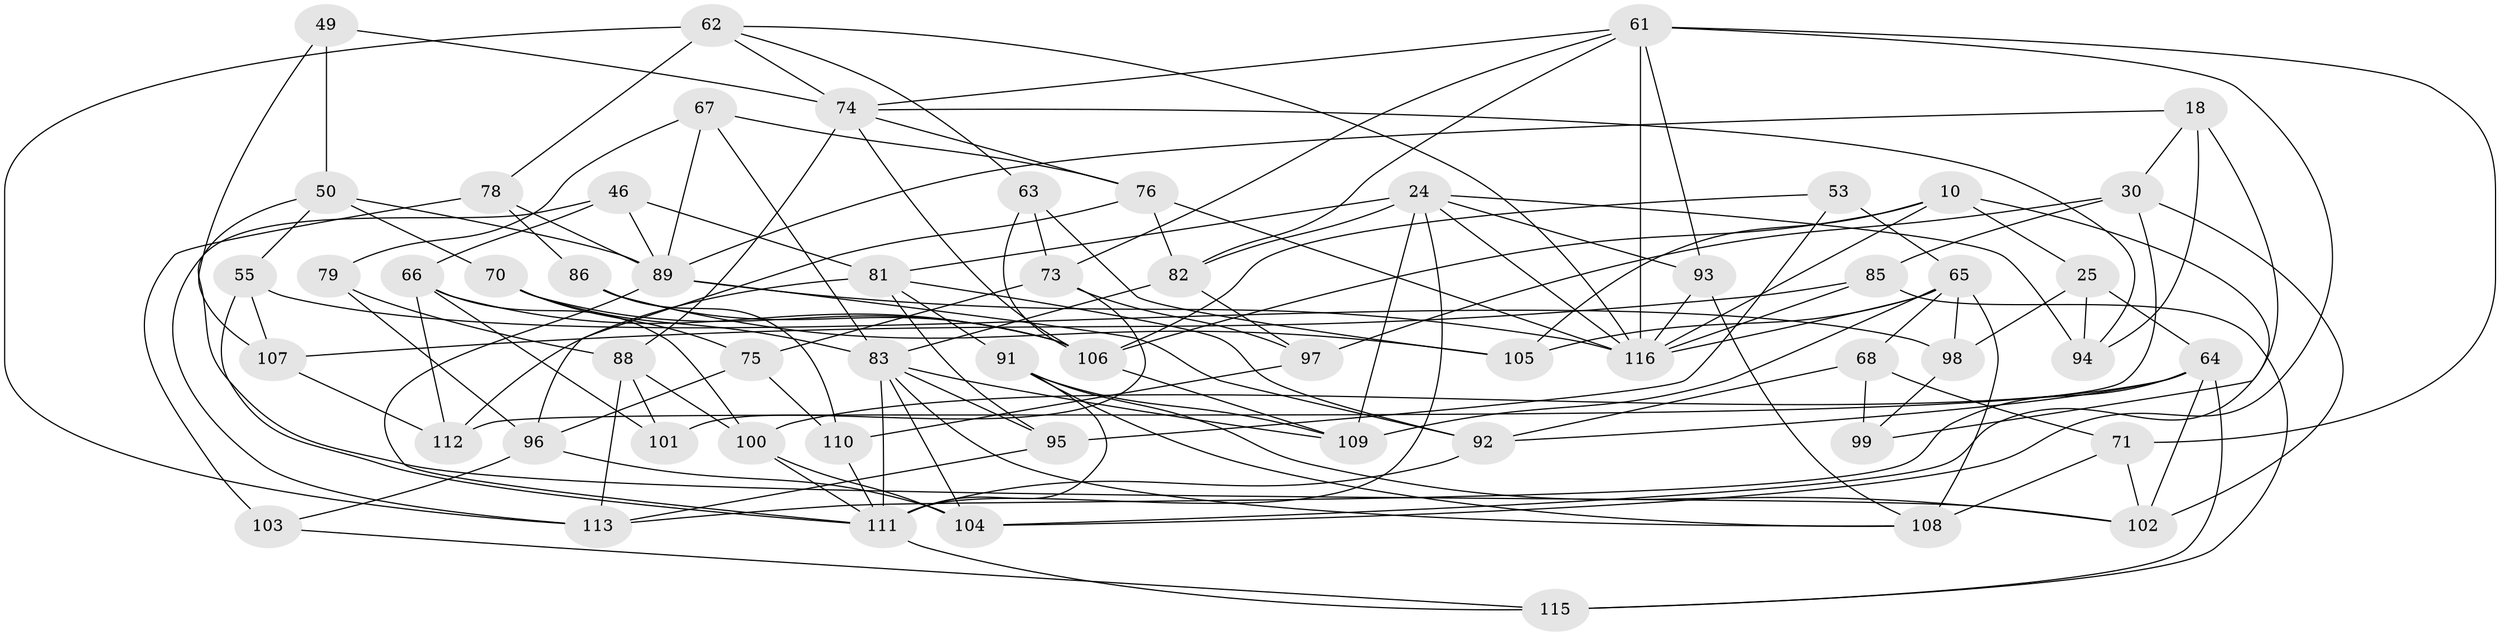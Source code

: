 // original degree distribution, {4: 1.0}
// Generated by graph-tools (version 1.1) at 2025/56/03/09/25 04:56:40]
// undirected, 58 vertices, 141 edges
graph export_dot {
graph [start="1"]
  node [color=gray90,style=filled];
  10 [super="+6"];
  18 [super="+3"];
  24 [super="+9+23"];
  25 [super="+21"];
  30 [super="+15"];
  46;
  49;
  50 [super="+2"];
  53;
  55;
  61 [super="+8+37"];
  62 [super="+38"];
  63;
  64 [super="+22+45"];
  65 [super="+34+47"];
  66 [super="+31"];
  67;
  68;
  70;
  71;
  73 [super="+5"];
  74 [super="+1+36"];
  75;
  76 [super="+41"];
  78 [super="+56"];
  79;
  81 [super="+32+72"];
  82 [super="+54"];
  83 [super="+17+58"];
  85;
  86;
  88 [super="+57+77"];
  89 [super="+13+29+39"];
  91 [super="+42"];
  92 [super="+35"];
  93;
  94 [super="+27"];
  95;
  96 [super="+4"];
  97;
  98;
  99;
  100 [super="+52"];
  101;
  102 [super="+90"];
  103;
  104 [super="+84"];
  105;
  106 [super="+59"];
  107;
  108 [super="+69"];
  109 [super="+51"];
  110;
  111 [super="+60+80"];
  112 [super="+11"];
  113 [super="+44"];
  115;
  116 [super="+12+87+114"];
  10 -- 25 [weight=2];
  10 -- 105;
  10 -- 116;
  10 -- 106;
  10 -- 104;
  18 -- 99 [weight=2];
  18 -- 94 [weight=2];
  18 -- 30;
  18 -- 89;
  24 -- 93;
  24 -- 82 [weight=2];
  24 -- 94;
  24 -- 109 [weight=2];
  24 -- 111 [weight=3];
  24 -- 116;
  24 -- 81 [weight=2];
  25 -- 64;
  25 -- 94 [weight=2];
  25 -- 98;
  30 -- 102;
  30 -- 85;
  30 -- 112 [weight=2];
  30 -- 97;
  46 -- 113;
  46 -- 66;
  46 -- 89;
  46 -- 81;
  49 -- 107;
  49 -- 50 [weight=2];
  49 -- 74;
  50 -- 55;
  50 -- 89;
  50 -- 70;
  50 -- 102;
  53 -- 95;
  53 -- 106;
  53 -- 65 [weight=2];
  55 -- 107;
  55 -- 98;
  55 -- 111;
  61 -- 82;
  61 -- 74;
  61 -- 73;
  61 -- 71;
  61 -- 104;
  61 -- 93;
  61 -- 116 [weight=2];
  62 -- 113 [weight=2];
  62 -- 78;
  62 -- 74;
  62 -- 63;
  62 -- 116;
  63 -- 73;
  63 -- 105;
  63 -- 106;
  64 -- 102 [weight=2];
  64 -- 115;
  64 -- 92;
  64 -- 113 [weight=2];
  64 -- 100;
  65 -- 116 [weight=2];
  65 -- 109 [weight=3];
  65 -- 108 [weight=2];
  65 -- 98;
  65 -- 68;
  65 -- 105;
  66 -- 100;
  66 -- 112 [weight=2];
  66 -- 101;
  66 -- 106;
  67 -- 79;
  67 -- 89;
  67 -- 83;
  67 -- 76;
  68 -- 99;
  68 -- 71;
  68 -- 92;
  70 -- 75;
  70 -- 106;
  70 -- 83;
  71 -- 102;
  71 -- 108;
  73 -- 101 [weight=2];
  73 -- 75;
  73 -- 97;
  74 -- 94;
  74 -- 76;
  74 -- 88 [weight=2];
  74 -- 106;
  75 -- 110;
  75 -- 96;
  76 -- 96;
  76 -- 116 [weight=2];
  76 -- 82;
  78 -- 89 [weight=2];
  78 -- 103 [weight=2];
  78 -- 86;
  79 -- 96 [weight=2];
  79 -- 88;
  81 -- 95;
  81 -- 112;
  81 -- 91 [weight=2];
  81 -- 92;
  82 -- 97;
  82 -- 83;
  83 -- 108;
  83 -- 95;
  83 -- 104;
  83 -- 109;
  83 -- 111;
  85 -- 107;
  85 -- 115;
  85 -- 116;
  86 -- 110;
  86 -- 105;
  86 -- 106;
  88 -- 101;
  88 -- 113 [weight=2];
  88 -- 100 [weight=2];
  89 -- 92 [weight=2];
  89 -- 111;
  89 -- 116;
  91 -- 111;
  91 -- 109;
  91 -- 102;
  91 -- 108;
  92 -- 111;
  93 -- 108;
  93 -- 116;
  95 -- 113;
  96 -- 103;
  96 -- 104;
  97 -- 110;
  98 -- 99;
  100 -- 111 [weight=2];
  100 -- 104 [weight=2];
  103 -- 115;
  106 -- 109;
  107 -- 112;
  110 -- 111;
  111 -- 115;
}
